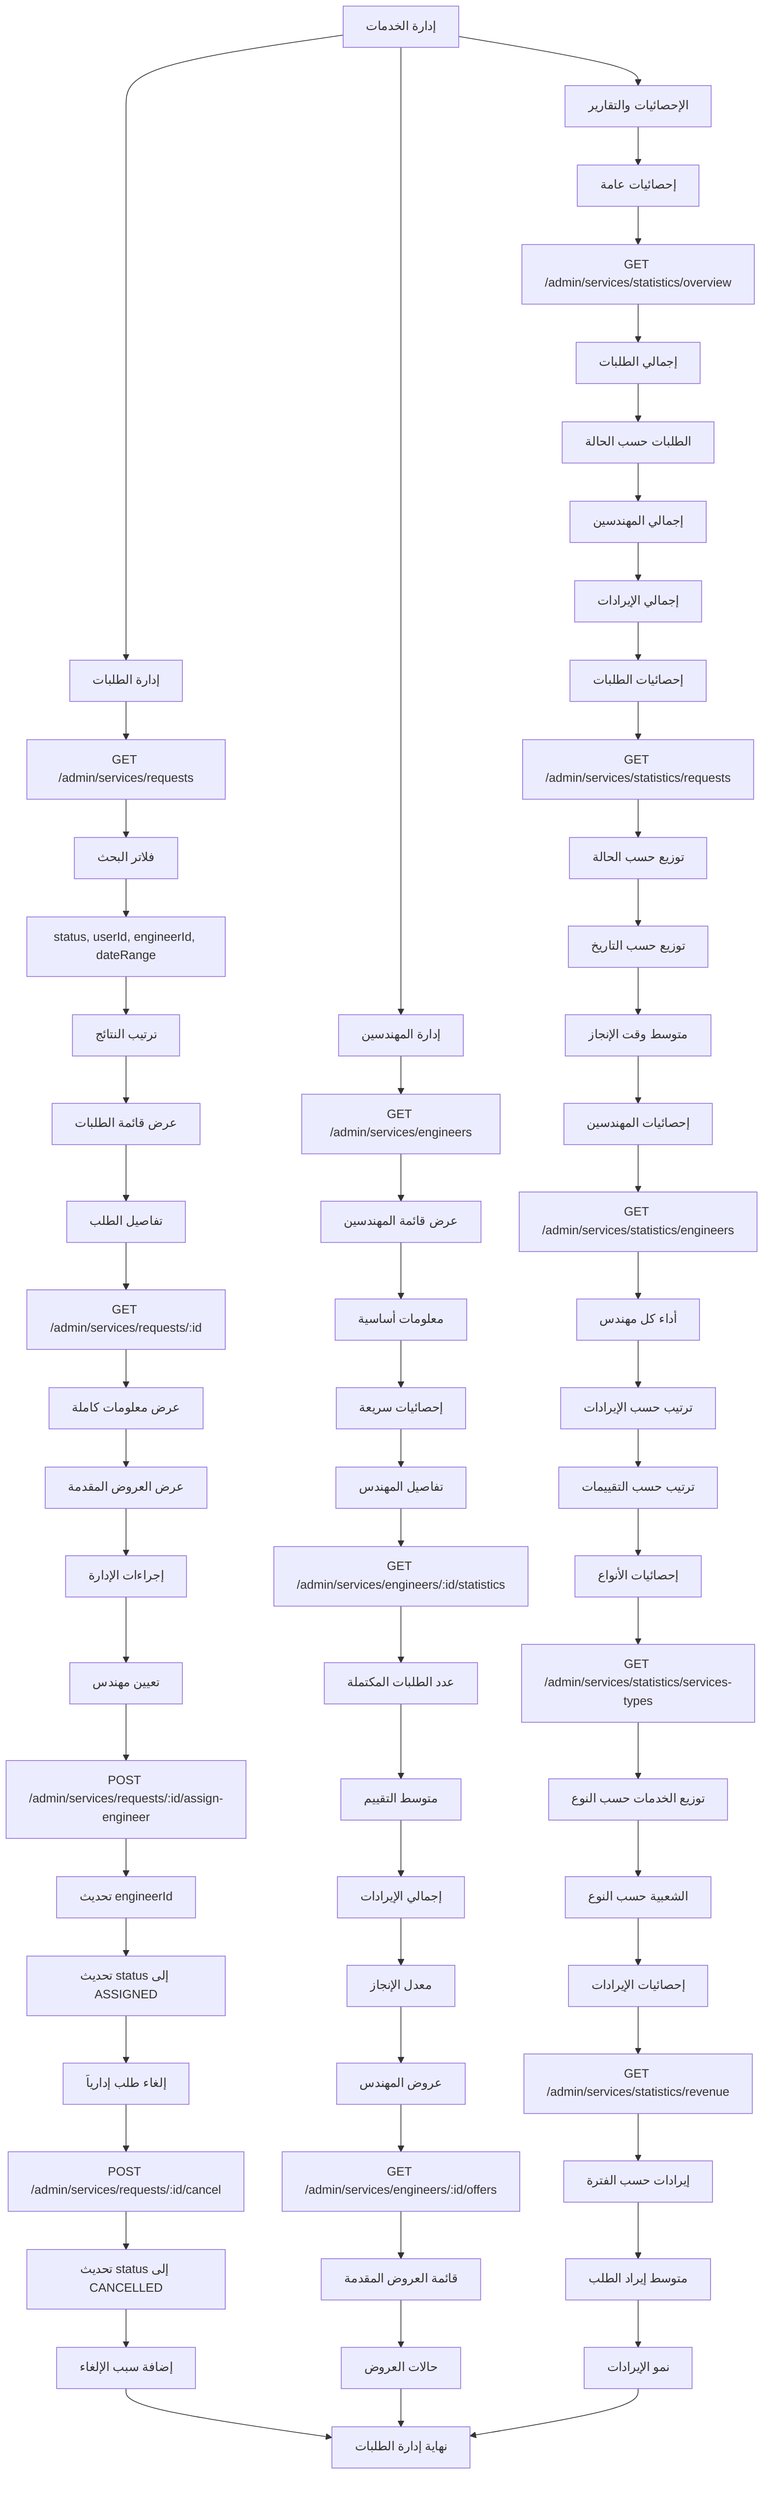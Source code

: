 %% Service Management Flow
%% View at https://mermaid.live
flowchart TD
  A[إدارة الخدمات] --> B[إدارة الطلبات]
  A --> C[إدارة المهندسين]
  A --> D[الإحصائيات والتقارير]

  %% Request Management
  B --> B1[GET /admin/services/requests]
  B1 --> B2[فلاتر البحث]
  B2 --> B3[status, userId, engineerId, dateRange]
  B3 --> B4[ترتيب النتائج]
  B4 --> B5[عرض قائمة الطلبات]

  B5 --> B6[تفاصيل الطلب]
  B6 --> B7["GET /admin/services/requests/:id"]
  B7 --> B8[عرض معلومات كاملة]
  B8 --> B9[عرض العروض المقدمة]

  B9 --> B10[إجراءات الإدارة]
  B10 --> B11[تعيين مهندس]
  B11 --> B12["POST /admin/services/requests/:id/assign-engineer"]
  B12 --> B13[تحديث engineerId]
  B13 --> B14[تحديث status إلى ASSIGNED]

  B14 --> B15[إلغاء طلب إدارياً]
  B15 --> B16["POST /admin/services/requests/:id/cancel"]
  B16 --> B17[تحديث status إلى CANCELLED]
  B17 --> B18[إضافة سبب الإلغاء]

  %% Engineer Management
  C --> C1[GET /admin/services/engineers]
  C1 --> C2[عرض قائمة المهندسين]
  C2 --> C3[معلومات أساسية]
  C3 --> C4[إحصائيات سريعة]

  C4 --> C5[تفاصيل المهندس]
  C5 --> C6["GET /admin/services/engineers/:id/statistics"]
  C6 --> C7[عدد الطلبات المكتملة]
  C7 --> C8[متوسط التقييم]
  C8 --> C9[إجمالي الإيرادات]
  C9 --> C10[معدل الإنجاز]

  C10 --> C11[عروض المهندس]
  C11 --> C12["GET /admin/services/engineers/:id/offers"]
  C12 --> C13[قائمة العروض المقدمة]
  C13 --> C14[حالات العروض]

  %% Statistics & Reports
  D --> D1[إحصائيات عامة]
  D1 --> D2[GET /admin/services/statistics/overview]
  D2 --> D3[إجمالي الطلبات]
  D3 --> D4[الطلبات حسب الحالة]
  D4 --> D5[إجمالي المهندسين]
  D5 --> D6[إجمالي الإيرادات]

  D6 --> D7[إحصائيات الطلبات]
  D7 --> D8[GET /admin/services/statistics/requests]
  D8 --> D9[توزيع حسب الحالة]
  D9 --> D10[توزيع حسب التاريخ]
  D10 --> D11[متوسط وقت الإنجاز]

  D11 --> D12[إحصائيات المهندسين]
  D12 --> D13[GET /admin/services/statistics/engineers]
  D13 --> D14[أداء كل مهندس]
  D14 --> D15[ترتيب حسب الإيرادات]
  D15 --> D16[ترتيب حسب التقييمات]

  D16 --> D17[إحصائيات الأنواع]
  D17 --> D18[GET /admin/services/statistics/services-types]
  D18 --> D19[توزيع الخدمات حسب النوع]
  D19 --> D20[الشعبية حسب النوع]

  D20 --> D21[إحصائيات الإيرادات]
  D21 --> D22[GET /admin/services/statistics/revenue]
  D22 --> D23[إيرادات حسب الفترة]
  D23 --> D24[متوسط إيراد الطلب]
  D24 --> D25[نمو الإيرادات]

  %% End points
  B18 --> E[نهاية إدارة الطلبات]
  C14 --> E
  D25 --> E